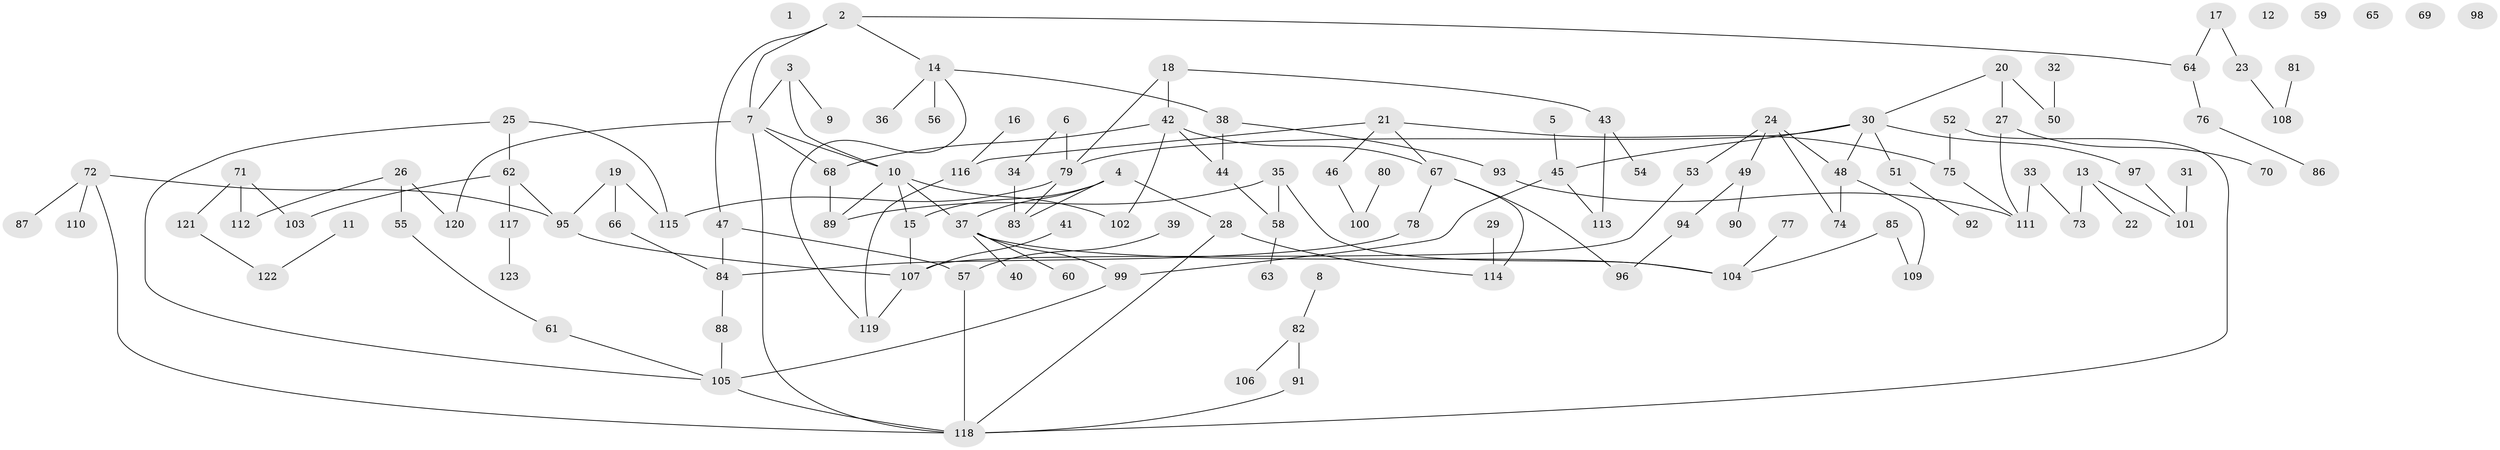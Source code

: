 // Generated by graph-tools (version 1.1) at 2025/33/03/09/25 02:33:32]
// undirected, 123 vertices, 150 edges
graph export_dot {
graph [start="1"]
  node [color=gray90,style=filled];
  1;
  2;
  3;
  4;
  5;
  6;
  7;
  8;
  9;
  10;
  11;
  12;
  13;
  14;
  15;
  16;
  17;
  18;
  19;
  20;
  21;
  22;
  23;
  24;
  25;
  26;
  27;
  28;
  29;
  30;
  31;
  32;
  33;
  34;
  35;
  36;
  37;
  38;
  39;
  40;
  41;
  42;
  43;
  44;
  45;
  46;
  47;
  48;
  49;
  50;
  51;
  52;
  53;
  54;
  55;
  56;
  57;
  58;
  59;
  60;
  61;
  62;
  63;
  64;
  65;
  66;
  67;
  68;
  69;
  70;
  71;
  72;
  73;
  74;
  75;
  76;
  77;
  78;
  79;
  80;
  81;
  82;
  83;
  84;
  85;
  86;
  87;
  88;
  89;
  90;
  91;
  92;
  93;
  94;
  95;
  96;
  97;
  98;
  99;
  100;
  101;
  102;
  103;
  104;
  105;
  106;
  107;
  108;
  109;
  110;
  111;
  112;
  113;
  114;
  115;
  116;
  117;
  118;
  119;
  120;
  121;
  122;
  123;
  2 -- 7;
  2 -- 14;
  2 -- 47;
  2 -- 64;
  3 -- 7;
  3 -- 9;
  3 -- 10;
  4 -- 15;
  4 -- 28;
  4 -- 37;
  4 -- 83;
  5 -- 45;
  6 -- 34;
  6 -- 79;
  7 -- 10;
  7 -- 68;
  7 -- 118;
  7 -- 120;
  8 -- 82;
  10 -- 15;
  10 -- 37;
  10 -- 89;
  10 -- 102;
  11 -- 122;
  13 -- 22;
  13 -- 73;
  13 -- 101;
  14 -- 36;
  14 -- 38;
  14 -- 56;
  14 -- 119;
  15 -- 107;
  16 -- 116;
  17 -- 23;
  17 -- 64;
  18 -- 42;
  18 -- 43;
  18 -- 79;
  19 -- 66;
  19 -- 95;
  19 -- 115;
  20 -- 27;
  20 -- 30;
  20 -- 50;
  21 -- 46;
  21 -- 67;
  21 -- 75;
  21 -- 116;
  23 -- 108;
  24 -- 48;
  24 -- 49;
  24 -- 53;
  24 -- 74;
  25 -- 62;
  25 -- 105;
  25 -- 115;
  26 -- 55;
  26 -- 112;
  26 -- 120;
  27 -- 70;
  27 -- 111;
  28 -- 114;
  28 -- 118;
  29 -- 114;
  30 -- 45;
  30 -- 48;
  30 -- 51;
  30 -- 79;
  30 -- 97;
  31 -- 101;
  32 -- 50;
  33 -- 73;
  33 -- 111;
  34 -- 83;
  35 -- 58;
  35 -- 89;
  35 -- 104;
  37 -- 40;
  37 -- 60;
  37 -- 99;
  37 -- 104;
  38 -- 44;
  38 -- 93;
  39 -- 57;
  41 -- 107;
  42 -- 44;
  42 -- 67;
  42 -- 68;
  42 -- 102;
  43 -- 54;
  43 -- 113;
  44 -- 58;
  45 -- 99;
  45 -- 113;
  46 -- 100;
  47 -- 57;
  47 -- 84;
  48 -- 74;
  48 -- 109;
  49 -- 90;
  49 -- 94;
  51 -- 92;
  52 -- 75;
  52 -- 118;
  53 -- 107;
  55 -- 61;
  57 -- 118;
  58 -- 63;
  61 -- 105;
  62 -- 95;
  62 -- 103;
  62 -- 117;
  64 -- 76;
  66 -- 84;
  67 -- 78;
  67 -- 96;
  67 -- 114;
  68 -- 89;
  71 -- 103;
  71 -- 112;
  71 -- 121;
  72 -- 87;
  72 -- 95;
  72 -- 110;
  72 -- 118;
  75 -- 111;
  76 -- 86;
  77 -- 104;
  78 -- 84;
  79 -- 83;
  79 -- 115;
  80 -- 100;
  81 -- 108;
  82 -- 91;
  82 -- 106;
  84 -- 88;
  85 -- 104;
  85 -- 109;
  88 -- 105;
  91 -- 118;
  93 -- 111;
  94 -- 96;
  95 -- 107;
  97 -- 101;
  99 -- 105;
  105 -- 118;
  107 -- 119;
  116 -- 119;
  117 -- 123;
  121 -- 122;
}

